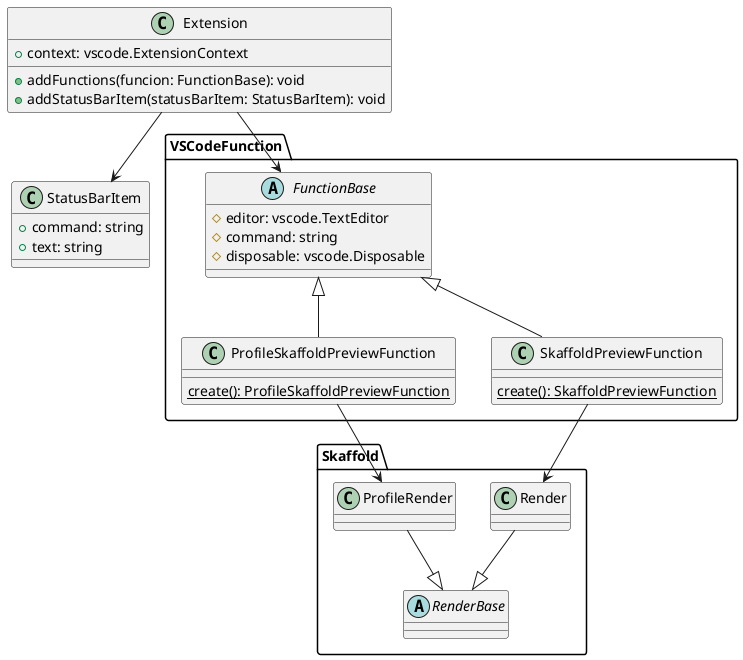 @startuml Architechture

package VSCodeFunction {
  abstract class FunctionBase {
    # editor: vscode.TextEditor
    # command: string
    # disposable: vscode.Disposable
  }

  class SkaffoldPreviewFunction {
    {static} create(): SkaffoldPreviewFunction
  }

  class ProfileSkaffoldPreviewFunction {
    {static} create(): ProfileSkaffoldPreviewFunction
  }
}

FunctionBase <|-- SkaffoldPreviewFunction
FunctionBase <|-- ProfileSkaffoldPreviewFunction

package Skaffold {
  abstract class RenderBase {

  }

  class ProfileRender {

  }

  class Render {

  }

  RenderBase <|-up- Render
  RenderBase <|-up- ProfileRender
}

Render <-up- SkaffoldPreviewFunction
ProfileRender <-up- ProfileSkaffoldPreviewFunction

class StatusBarItem {
  + command: string
  + text: string
}

class Extension {
  + context: vscode.ExtensionContext
  + addFunctions(funcion: FunctionBase): void
  + addStatusBarItem(statusBarItem: StatusBarItem): void
}

Extension -down-> FunctionBase
Extension -down-> StatusBarItem

@enduml